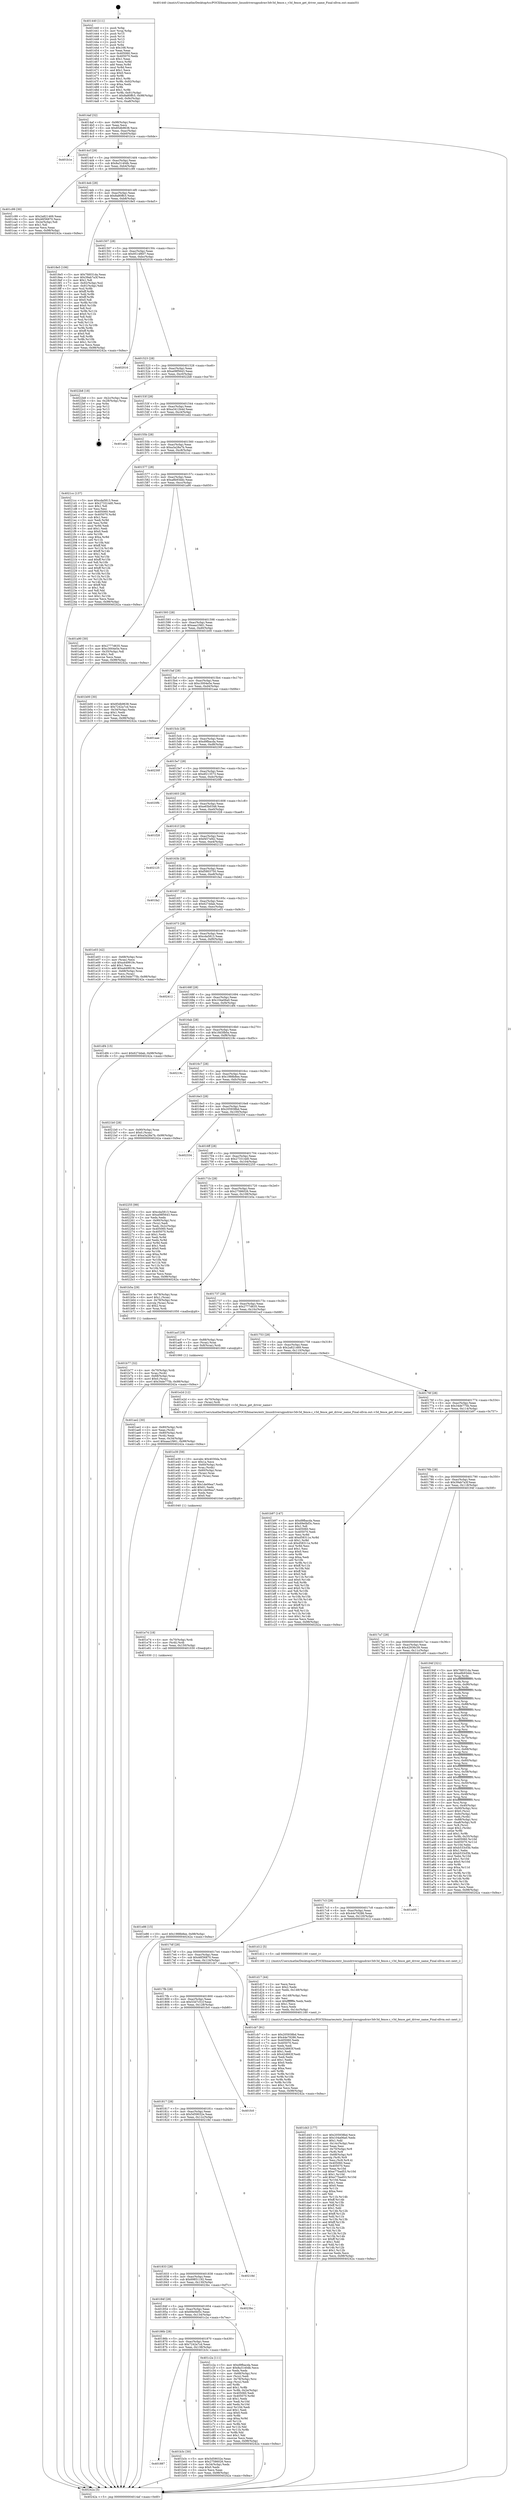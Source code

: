 digraph "0x401440" {
  label = "0x401440 (/mnt/c/Users/mathe/Desktop/tcc/POCII/binaries/extr_linuxdriversgpudrmv3dv3d_fence.c_v3d_fence_get_driver_name_Final-ollvm.out::main(0))"
  labelloc = "t"
  node[shape=record]

  Entry [label="",width=0.3,height=0.3,shape=circle,fillcolor=black,style=filled]
  "0x4014af" [label="{
     0x4014af [32]\l
     | [instrs]\l
     &nbsp;&nbsp;0x4014af \<+6\>: mov -0x98(%rbp),%eax\l
     &nbsp;&nbsp;0x4014b5 \<+2\>: mov %eax,%ecx\l
     &nbsp;&nbsp;0x4014b7 \<+6\>: sub $0x85db9638,%ecx\l
     &nbsp;&nbsp;0x4014bd \<+6\>: mov %eax,-0xac(%rbp)\l
     &nbsp;&nbsp;0x4014c3 \<+6\>: mov %ecx,-0xb0(%rbp)\l
     &nbsp;&nbsp;0x4014c9 \<+6\>: je 0000000000401b1e \<main+0x6de\>\l
  }"]
  "0x401b1e" [label="{
     0x401b1e\l
  }", style=dashed]
  "0x4014cf" [label="{
     0x4014cf [28]\l
     | [instrs]\l
     &nbsp;&nbsp;0x4014cf \<+5\>: jmp 00000000004014d4 \<main+0x94\>\l
     &nbsp;&nbsp;0x4014d4 \<+6\>: mov -0xac(%rbp),%eax\l
     &nbsp;&nbsp;0x4014da \<+5\>: sub $0x8a3140db,%eax\l
     &nbsp;&nbsp;0x4014df \<+6\>: mov %eax,-0xb4(%rbp)\l
     &nbsp;&nbsp;0x4014e5 \<+6\>: je 0000000000401c99 \<main+0x859\>\l
  }"]
  Exit [label="",width=0.3,height=0.3,shape=circle,fillcolor=black,style=filled,peripheries=2]
  "0x401c99" [label="{
     0x401c99 [30]\l
     | [instrs]\l
     &nbsp;&nbsp;0x401c99 \<+5\>: mov $0x2a821469,%eax\l
     &nbsp;&nbsp;0x401c9e \<+5\>: mov $0x46f36870,%ecx\l
     &nbsp;&nbsp;0x401ca3 \<+3\>: mov -0x2e(%rbp),%dl\l
     &nbsp;&nbsp;0x401ca6 \<+3\>: test $0x1,%dl\l
     &nbsp;&nbsp;0x401ca9 \<+3\>: cmovne %ecx,%eax\l
     &nbsp;&nbsp;0x401cac \<+6\>: mov %eax,-0x98(%rbp)\l
     &nbsp;&nbsp;0x401cb2 \<+5\>: jmp 000000000040242a \<main+0xfea\>\l
  }"]
  "0x4014eb" [label="{
     0x4014eb [28]\l
     | [instrs]\l
     &nbsp;&nbsp;0x4014eb \<+5\>: jmp 00000000004014f0 \<main+0xb0\>\l
     &nbsp;&nbsp;0x4014f0 \<+6\>: mov -0xac(%rbp),%eax\l
     &nbsp;&nbsp;0x4014f6 \<+5\>: sub $0x8a80ffc5,%eax\l
     &nbsp;&nbsp;0x4014fb \<+6\>: mov %eax,-0xb8(%rbp)\l
     &nbsp;&nbsp;0x401501 \<+6\>: je 00000000004018e5 \<main+0x4a5\>\l
  }"]
  "0x401e86" [label="{
     0x401e86 [15]\l
     | [instrs]\l
     &nbsp;&nbsp;0x401e86 \<+10\>: movl $0x1988b8ee,-0x98(%rbp)\l
     &nbsp;&nbsp;0x401e90 \<+5\>: jmp 000000000040242a \<main+0xfea\>\l
  }"]
  "0x4018e5" [label="{
     0x4018e5 [106]\l
     | [instrs]\l
     &nbsp;&nbsp;0x4018e5 \<+5\>: mov $0x7fd031da,%eax\l
     &nbsp;&nbsp;0x4018ea \<+5\>: mov $0x39ab7a3f,%ecx\l
     &nbsp;&nbsp;0x4018ef \<+2\>: mov $0x1,%dl\l
     &nbsp;&nbsp;0x4018f1 \<+7\>: mov -0x92(%rbp),%sil\l
     &nbsp;&nbsp;0x4018f8 \<+7\>: mov -0x91(%rbp),%dil\l
     &nbsp;&nbsp;0x4018ff \<+3\>: mov %sil,%r8b\l
     &nbsp;&nbsp;0x401902 \<+4\>: xor $0xff,%r8b\l
     &nbsp;&nbsp;0x401906 \<+3\>: mov %dil,%r9b\l
     &nbsp;&nbsp;0x401909 \<+4\>: xor $0xff,%r9b\l
     &nbsp;&nbsp;0x40190d \<+3\>: xor $0x0,%dl\l
     &nbsp;&nbsp;0x401910 \<+3\>: mov %r8b,%r10b\l
     &nbsp;&nbsp;0x401913 \<+4\>: and $0x0,%r10b\l
     &nbsp;&nbsp;0x401917 \<+3\>: and %dl,%sil\l
     &nbsp;&nbsp;0x40191a \<+3\>: mov %r9b,%r11b\l
     &nbsp;&nbsp;0x40191d \<+4\>: and $0x0,%r11b\l
     &nbsp;&nbsp;0x401921 \<+3\>: and %dl,%dil\l
     &nbsp;&nbsp;0x401924 \<+3\>: or %sil,%r10b\l
     &nbsp;&nbsp;0x401927 \<+3\>: or %dil,%r11b\l
     &nbsp;&nbsp;0x40192a \<+3\>: xor %r11b,%r10b\l
     &nbsp;&nbsp;0x40192d \<+3\>: or %r9b,%r8b\l
     &nbsp;&nbsp;0x401930 \<+4\>: xor $0xff,%r8b\l
     &nbsp;&nbsp;0x401934 \<+3\>: or $0x0,%dl\l
     &nbsp;&nbsp;0x401937 \<+3\>: and %dl,%r8b\l
     &nbsp;&nbsp;0x40193a \<+3\>: or %r8b,%r10b\l
     &nbsp;&nbsp;0x40193d \<+4\>: test $0x1,%r10b\l
     &nbsp;&nbsp;0x401941 \<+3\>: cmovne %ecx,%eax\l
     &nbsp;&nbsp;0x401944 \<+6\>: mov %eax,-0x98(%rbp)\l
     &nbsp;&nbsp;0x40194a \<+5\>: jmp 000000000040242a \<main+0xfea\>\l
  }"]
  "0x401507" [label="{
     0x401507 [28]\l
     | [instrs]\l
     &nbsp;&nbsp;0x401507 \<+5\>: jmp 000000000040150c \<main+0xcc\>\l
     &nbsp;&nbsp;0x40150c \<+6\>: mov -0xac(%rbp),%eax\l
     &nbsp;&nbsp;0x401512 \<+5\>: sub $0x9514f607,%eax\l
     &nbsp;&nbsp;0x401517 \<+6\>: mov %eax,-0xbc(%rbp)\l
     &nbsp;&nbsp;0x40151d \<+6\>: je 0000000000402016 \<main+0xbd6\>\l
  }"]
  "0x40242a" [label="{
     0x40242a [5]\l
     | [instrs]\l
     &nbsp;&nbsp;0x40242a \<+5\>: jmp 00000000004014af \<main+0x6f\>\l
  }"]
  "0x401440" [label="{
     0x401440 [111]\l
     | [instrs]\l
     &nbsp;&nbsp;0x401440 \<+1\>: push %rbp\l
     &nbsp;&nbsp;0x401441 \<+3\>: mov %rsp,%rbp\l
     &nbsp;&nbsp;0x401444 \<+2\>: push %r15\l
     &nbsp;&nbsp;0x401446 \<+2\>: push %r14\l
     &nbsp;&nbsp;0x401448 \<+2\>: push %r13\l
     &nbsp;&nbsp;0x40144a \<+2\>: push %r12\l
     &nbsp;&nbsp;0x40144c \<+1\>: push %rbx\l
     &nbsp;&nbsp;0x40144d \<+7\>: sub $0x168,%rsp\l
     &nbsp;&nbsp;0x401454 \<+2\>: xor %eax,%eax\l
     &nbsp;&nbsp;0x401456 \<+7\>: mov 0x405060,%ecx\l
     &nbsp;&nbsp;0x40145d \<+7\>: mov 0x405070,%edx\l
     &nbsp;&nbsp;0x401464 \<+3\>: sub $0x1,%eax\l
     &nbsp;&nbsp;0x401467 \<+3\>: mov %ecx,%r8d\l
     &nbsp;&nbsp;0x40146a \<+3\>: add %eax,%r8d\l
     &nbsp;&nbsp;0x40146d \<+4\>: imul %r8d,%ecx\l
     &nbsp;&nbsp;0x401471 \<+3\>: and $0x1,%ecx\l
     &nbsp;&nbsp;0x401474 \<+3\>: cmp $0x0,%ecx\l
     &nbsp;&nbsp;0x401477 \<+4\>: sete %r9b\l
     &nbsp;&nbsp;0x40147b \<+4\>: and $0x1,%r9b\l
     &nbsp;&nbsp;0x40147f \<+7\>: mov %r9b,-0x92(%rbp)\l
     &nbsp;&nbsp;0x401486 \<+3\>: cmp $0xa,%edx\l
     &nbsp;&nbsp;0x401489 \<+4\>: setl %r9b\l
     &nbsp;&nbsp;0x40148d \<+4\>: and $0x1,%r9b\l
     &nbsp;&nbsp;0x401491 \<+7\>: mov %r9b,-0x91(%rbp)\l
     &nbsp;&nbsp;0x401498 \<+10\>: movl $0x8a80ffc5,-0x98(%rbp)\l
     &nbsp;&nbsp;0x4014a2 \<+6\>: mov %edi,-0x9c(%rbp)\l
     &nbsp;&nbsp;0x4014a8 \<+7\>: mov %rsi,-0xa8(%rbp)\l
  }"]
  "0x401e74" [label="{
     0x401e74 [18]\l
     | [instrs]\l
     &nbsp;&nbsp;0x401e74 \<+4\>: mov -0x70(%rbp),%rdi\l
     &nbsp;&nbsp;0x401e78 \<+3\>: mov (%rdi),%rdi\l
     &nbsp;&nbsp;0x401e7b \<+6\>: mov %eax,-0x150(%rbp)\l
     &nbsp;&nbsp;0x401e81 \<+5\>: call 0000000000401030 \<free@plt\>\l
     | [calls]\l
     &nbsp;&nbsp;0x401030 \{1\} (unknown)\l
  }"]
  "0x402016" [label="{
     0x402016\l
  }", style=dashed]
  "0x401523" [label="{
     0x401523 [28]\l
     | [instrs]\l
     &nbsp;&nbsp;0x401523 \<+5\>: jmp 0000000000401528 \<main+0xe8\>\l
     &nbsp;&nbsp;0x401528 \<+6\>: mov -0xac(%rbp),%eax\l
     &nbsp;&nbsp;0x40152e \<+5\>: sub $0xa08f5643,%eax\l
     &nbsp;&nbsp;0x401533 \<+6\>: mov %eax,-0xc0(%rbp)\l
     &nbsp;&nbsp;0x401539 \<+6\>: je 00000000004022b8 \<main+0xe78\>\l
  }"]
  "0x401e39" [label="{
     0x401e39 [59]\l
     | [instrs]\l
     &nbsp;&nbsp;0x401e39 \<+10\>: movabs $0x4030da,%rdi\l
     &nbsp;&nbsp;0x401e43 \<+5\>: mov $0x1a,%ecx\l
     &nbsp;&nbsp;0x401e48 \<+4\>: mov -0x60(%rbp),%rdx\l
     &nbsp;&nbsp;0x401e4c \<+3\>: mov %rax,(%rdx)\l
     &nbsp;&nbsp;0x401e4f \<+4\>: mov -0x60(%rbp),%rax\l
     &nbsp;&nbsp;0x401e53 \<+3\>: mov (%rax),%rax\l
     &nbsp;&nbsp;0x401e56 \<+3\>: movsbl (%rax),%eax\l
     &nbsp;&nbsp;0x401e59 \<+1\>: cltd\l
     &nbsp;&nbsp;0x401e5a \<+2\>: idiv %ecx\l
     &nbsp;&nbsp;0x401e5c \<+6\>: sub $0x1de06ea7,%edx\l
     &nbsp;&nbsp;0x401e62 \<+3\>: add $0x61,%edx\l
     &nbsp;&nbsp;0x401e65 \<+6\>: add $0x1de06ea7,%edx\l
     &nbsp;&nbsp;0x401e6b \<+2\>: mov %edx,%esi\l
     &nbsp;&nbsp;0x401e6d \<+2\>: mov $0x0,%al\l
     &nbsp;&nbsp;0x401e6f \<+5\>: call 0000000000401040 \<printf@plt\>\l
     | [calls]\l
     &nbsp;&nbsp;0x401040 \{1\} (unknown)\l
  }"]
  "0x4022b8" [label="{
     0x4022b8 [18]\l
     | [instrs]\l
     &nbsp;&nbsp;0x4022b8 \<+3\>: mov -0x2c(%rbp),%eax\l
     &nbsp;&nbsp;0x4022bb \<+4\>: lea -0x28(%rbp),%rsp\l
     &nbsp;&nbsp;0x4022bf \<+1\>: pop %rbx\l
     &nbsp;&nbsp;0x4022c0 \<+2\>: pop %r12\l
     &nbsp;&nbsp;0x4022c2 \<+2\>: pop %r13\l
     &nbsp;&nbsp;0x4022c4 \<+2\>: pop %r14\l
     &nbsp;&nbsp;0x4022c6 \<+2\>: pop %r15\l
     &nbsp;&nbsp;0x4022c8 \<+1\>: pop %rbp\l
     &nbsp;&nbsp;0x4022c9 \<+1\>: ret\l
  }"]
  "0x40153f" [label="{
     0x40153f [28]\l
     | [instrs]\l
     &nbsp;&nbsp;0x40153f \<+5\>: jmp 0000000000401544 \<main+0x104\>\l
     &nbsp;&nbsp;0x401544 \<+6\>: mov -0xac(%rbp),%eax\l
     &nbsp;&nbsp;0x40154a \<+5\>: sub $0xa3412b4d,%eax\l
     &nbsp;&nbsp;0x40154f \<+6\>: mov %eax,-0xc4(%rbp)\l
     &nbsp;&nbsp;0x401555 \<+6\>: je 0000000000401ed2 \<main+0xa92\>\l
  }"]
  "0x401d43" [label="{
     0x401d43 [177]\l
     | [instrs]\l
     &nbsp;&nbsp;0x401d43 \<+5\>: mov $0x205938bd,%ecx\l
     &nbsp;&nbsp;0x401d48 \<+5\>: mov $0x104a06a0,%edx\l
     &nbsp;&nbsp;0x401d4d \<+3\>: mov $0x1,%dil\l
     &nbsp;&nbsp;0x401d50 \<+6\>: mov -0x14c(%rbp),%esi\l
     &nbsp;&nbsp;0x401d56 \<+3\>: imul %eax,%esi\l
     &nbsp;&nbsp;0x401d59 \<+4\>: mov -0x70(%rbp),%r8\l
     &nbsp;&nbsp;0x401d5d \<+3\>: mov (%r8),%r8\l
     &nbsp;&nbsp;0x401d60 \<+4\>: mov -0x68(%rbp),%r9\l
     &nbsp;&nbsp;0x401d64 \<+3\>: movslq (%r9),%r9\l
     &nbsp;&nbsp;0x401d67 \<+4\>: mov %esi,(%r8,%r9,4)\l
     &nbsp;&nbsp;0x401d6b \<+7\>: mov 0x405060,%eax\l
     &nbsp;&nbsp;0x401d72 \<+7\>: mov 0x405070,%esi\l
     &nbsp;&nbsp;0x401d79 \<+3\>: mov %eax,%r10d\l
     &nbsp;&nbsp;0x401d7c \<+7\>: sub $0xe77bad53,%r10d\l
     &nbsp;&nbsp;0x401d83 \<+4\>: sub $0x1,%r10d\l
     &nbsp;&nbsp;0x401d87 \<+7\>: add $0xe77bad53,%r10d\l
     &nbsp;&nbsp;0x401d8e \<+4\>: imul %r10d,%eax\l
     &nbsp;&nbsp;0x401d92 \<+3\>: and $0x1,%eax\l
     &nbsp;&nbsp;0x401d95 \<+3\>: cmp $0x0,%eax\l
     &nbsp;&nbsp;0x401d98 \<+4\>: sete %r11b\l
     &nbsp;&nbsp;0x401d9c \<+3\>: cmp $0xa,%esi\l
     &nbsp;&nbsp;0x401d9f \<+3\>: setl %bl\l
     &nbsp;&nbsp;0x401da2 \<+3\>: mov %r11b,%r14b\l
     &nbsp;&nbsp;0x401da5 \<+4\>: xor $0xff,%r14b\l
     &nbsp;&nbsp;0x401da9 \<+3\>: mov %bl,%r15b\l
     &nbsp;&nbsp;0x401dac \<+4\>: xor $0xff,%r15b\l
     &nbsp;&nbsp;0x401db0 \<+4\>: xor $0x1,%dil\l
     &nbsp;&nbsp;0x401db4 \<+3\>: mov %r14b,%r12b\l
     &nbsp;&nbsp;0x401db7 \<+4\>: and $0xff,%r12b\l
     &nbsp;&nbsp;0x401dbb \<+3\>: and %dil,%r11b\l
     &nbsp;&nbsp;0x401dbe \<+3\>: mov %r15b,%r13b\l
     &nbsp;&nbsp;0x401dc1 \<+4\>: and $0xff,%r13b\l
     &nbsp;&nbsp;0x401dc5 \<+3\>: and %dil,%bl\l
     &nbsp;&nbsp;0x401dc8 \<+3\>: or %r11b,%r12b\l
     &nbsp;&nbsp;0x401dcb \<+3\>: or %bl,%r13b\l
     &nbsp;&nbsp;0x401dce \<+3\>: xor %r13b,%r12b\l
     &nbsp;&nbsp;0x401dd1 \<+3\>: or %r15b,%r14b\l
     &nbsp;&nbsp;0x401dd4 \<+4\>: xor $0xff,%r14b\l
     &nbsp;&nbsp;0x401dd8 \<+4\>: or $0x1,%dil\l
     &nbsp;&nbsp;0x401ddc \<+3\>: and %dil,%r14b\l
     &nbsp;&nbsp;0x401ddf \<+3\>: or %r14b,%r12b\l
     &nbsp;&nbsp;0x401de2 \<+4\>: test $0x1,%r12b\l
     &nbsp;&nbsp;0x401de6 \<+3\>: cmovne %edx,%ecx\l
     &nbsp;&nbsp;0x401de9 \<+6\>: mov %ecx,-0x98(%rbp)\l
     &nbsp;&nbsp;0x401def \<+5\>: jmp 000000000040242a \<main+0xfea\>\l
  }"]
  "0x401ed2" [label="{
     0x401ed2\l
  }", style=dashed]
  "0x40155b" [label="{
     0x40155b [28]\l
     | [instrs]\l
     &nbsp;&nbsp;0x40155b \<+5\>: jmp 0000000000401560 \<main+0x120\>\l
     &nbsp;&nbsp;0x401560 \<+6\>: mov -0xac(%rbp),%eax\l
     &nbsp;&nbsp;0x401566 \<+5\>: sub $0xa3a28a7b,%eax\l
     &nbsp;&nbsp;0x40156b \<+6\>: mov %eax,-0xc8(%rbp)\l
     &nbsp;&nbsp;0x401571 \<+6\>: je 00000000004021cc \<main+0xd8c\>\l
  }"]
  "0x401d17" [label="{
     0x401d17 [44]\l
     | [instrs]\l
     &nbsp;&nbsp;0x401d17 \<+2\>: xor %ecx,%ecx\l
     &nbsp;&nbsp;0x401d19 \<+5\>: mov $0x2,%edx\l
     &nbsp;&nbsp;0x401d1e \<+6\>: mov %edx,-0x148(%rbp)\l
     &nbsp;&nbsp;0x401d24 \<+1\>: cltd\l
     &nbsp;&nbsp;0x401d25 \<+6\>: mov -0x148(%rbp),%esi\l
     &nbsp;&nbsp;0x401d2b \<+2\>: idiv %esi\l
     &nbsp;&nbsp;0x401d2d \<+6\>: imul $0xfffffffe,%edx,%edx\l
     &nbsp;&nbsp;0x401d33 \<+3\>: sub $0x1,%ecx\l
     &nbsp;&nbsp;0x401d36 \<+2\>: sub %ecx,%edx\l
     &nbsp;&nbsp;0x401d38 \<+6\>: mov %edx,-0x14c(%rbp)\l
     &nbsp;&nbsp;0x401d3e \<+5\>: call 0000000000401160 \<next_i\>\l
     | [calls]\l
     &nbsp;&nbsp;0x401160 \{1\} (/mnt/c/Users/mathe/Desktop/tcc/POCII/binaries/extr_linuxdriversgpudrmv3dv3d_fence.c_v3d_fence_get_driver_name_Final-ollvm.out::next_i)\l
  }"]
  "0x4021cc" [label="{
     0x4021cc [137]\l
     | [instrs]\l
     &nbsp;&nbsp;0x4021cc \<+5\>: mov $0xcda5813,%eax\l
     &nbsp;&nbsp;0x4021d1 \<+5\>: mov $0x273314d0,%ecx\l
     &nbsp;&nbsp;0x4021d6 \<+2\>: mov $0x1,%dl\l
     &nbsp;&nbsp;0x4021d8 \<+2\>: xor %esi,%esi\l
     &nbsp;&nbsp;0x4021da \<+7\>: mov 0x405060,%edi\l
     &nbsp;&nbsp;0x4021e1 \<+8\>: mov 0x405070,%r8d\l
     &nbsp;&nbsp;0x4021e9 \<+3\>: sub $0x1,%esi\l
     &nbsp;&nbsp;0x4021ec \<+3\>: mov %edi,%r9d\l
     &nbsp;&nbsp;0x4021ef \<+3\>: add %esi,%r9d\l
     &nbsp;&nbsp;0x4021f2 \<+4\>: imul %r9d,%edi\l
     &nbsp;&nbsp;0x4021f6 \<+3\>: and $0x1,%edi\l
     &nbsp;&nbsp;0x4021f9 \<+3\>: cmp $0x0,%edi\l
     &nbsp;&nbsp;0x4021fc \<+4\>: sete %r10b\l
     &nbsp;&nbsp;0x402200 \<+4\>: cmp $0xa,%r8d\l
     &nbsp;&nbsp;0x402204 \<+4\>: setl %r11b\l
     &nbsp;&nbsp;0x402208 \<+3\>: mov %r10b,%bl\l
     &nbsp;&nbsp;0x40220b \<+3\>: xor $0xff,%bl\l
     &nbsp;&nbsp;0x40220e \<+3\>: mov %r11b,%r14b\l
     &nbsp;&nbsp;0x402211 \<+4\>: xor $0xff,%r14b\l
     &nbsp;&nbsp;0x402215 \<+3\>: xor $0x1,%dl\l
     &nbsp;&nbsp;0x402218 \<+3\>: mov %bl,%r15b\l
     &nbsp;&nbsp;0x40221b \<+4\>: and $0xff,%r15b\l
     &nbsp;&nbsp;0x40221f \<+3\>: and %dl,%r10b\l
     &nbsp;&nbsp;0x402222 \<+3\>: mov %r14b,%r12b\l
     &nbsp;&nbsp;0x402225 \<+4\>: and $0xff,%r12b\l
     &nbsp;&nbsp;0x402229 \<+3\>: and %dl,%r11b\l
     &nbsp;&nbsp;0x40222c \<+3\>: or %r10b,%r15b\l
     &nbsp;&nbsp;0x40222f \<+3\>: or %r11b,%r12b\l
     &nbsp;&nbsp;0x402232 \<+3\>: xor %r12b,%r15b\l
     &nbsp;&nbsp;0x402235 \<+3\>: or %r14b,%bl\l
     &nbsp;&nbsp;0x402238 \<+3\>: xor $0xff,%bl\l
     &nbsp;&nbsp;0x40223b \<+3\>: or $0x1,%dl\l
     &nbsp;&nbsp;0x40223e \<+2\>: and %dl,%bl\l
     &nbsp;&nbsp;0x402240 \<+3\>: or %bl,%r15b\l
     &nbsp;&nbsp;0x402243 \<+4\>: test $0x1,%r15b\l
     &nbsp;&nbsp;0x402247 \<+3\>: cmovne %ecx,%eax\l
     &nbsp;&nbsp;0x40224a \<+6\>: mov %eax,-0x98(%rbp)\l
     &nbsp;&nbsp;0x402250 \<+5\>: jmp 000000000040242a \<main+0xfea\>\l
  }"]
  "0x401577" [label="{
     0x401577 [28]\l
     | [instrs]\l
     &nbsp;&nbsp;0x401577 \<+5\>: jmp 000000000040157c \<main+0x13c\>\l
     &nbsp;&nbsp;0x40157c \<+6\>: mov -0xac(%rbp),%eax\l
     &nbsp;&nbsp;0x401582 \<+5\>: sub $0xa8b93ddc,%eax\l
     &nbsp;&nbsp;0x401587 \<+6\>: mov %eax,-0xcc(%rbp)\l
     &nbsp;&nbsp;0x40158d \<+6\>: je 0000000000401a90 \<main+0x650\>\l
  }"]
  "0x401b77" [label="{
     0x401b77 [32]\l
     | [instrs]\l
     &nbsp;&nbsp;0x401b77 \<+4\>: mov -0x70(%rbp),%rdi\l
     &nbsp;&nbsp;0x401b7b \<+3\>: mov %rax,(%rdi)\l
     &nbsp;&nbsp;0x401b7e \<+4\>: mov -0x68(%rbp),%rax\l
     &nbsp;&nbsp;0x401b82 \<+6\>: movl $0x0,(%rax)\l
     &nbsp;&nbsp;0x401b88 \<+10\>: movl $0x34de775b,-0x98(%rbp)\l
     &nbsp;&nbsp;0x401b92 \<+5\>: jmp 000000000040242a \<main+0xfea\>\l
  }"]
  "0x401a90" [label="{
     0x401a90 [30]\l
     | [instrs]\l
     &nbsp;&nbsp;0x401a90 \<+5\>: mov $0x2777d635,%eax\l
     &nbsp;&nbsp;0x401a95 \<+5\>: mov $0xc3004e5e,%ecx\l
     &nbsp;&nbsp;0x401a9a \<+3\>: mov -0x35(%rbp),%dl\l
     &nbsp;&nbsp;0x401a9d \<+3\>: test $0x1,%dl\l
     &nbsp;&nbsp;0x401aa0 \<+3\>: cmovne %ecx,%eax\l
     &nbsp;&nbsp;0x401aa3 \<+6\>: mov %eax,-0x98(%rbp)\l
     &nbsp;&nbsp;0x401aa9 \<+5\>: jmp 000000000040242a \<main+0xfea\>\l
  }"]
  "0x401593" [label="{
     0x401593 [28]\l
     | [instrs]\l
     &nbsp;&nbsp;0x401593 \<+5\>: jmp 0000000000401598 \<main+0x158\>\l
     &nbsp;&nbsp;0x401598 \<+6\>: mov -0xac(%rbp),%eax\l
     &nbsp;&nbsp;0x40159e \<+5\>: sub $0xaaa1f461,%eax\l
     &nbsp;&nbsp;0x4015a3 \<+6\>: mov %eax,-0xd0(%rbp)\l
     &nbsp;&nbsp;0x4015a9 \<+6\>: je 0000000000401b00 \<main+0x6c0\>\l
  }"]
  "0x401887" [label="{
     0x401887\l
  }", style=dashed]
  "0x401b00" [label="{
     0x401b00 [30]\l
     | [instrs]\l
     &nbsp;&nbsp;0x401b00 \<+5\>: mov $0x85db9638,%eax\l
     &nbsp;&nbsp;0x401b05 \<+5\>: mov $0x7242a7cd,%ecx\l
     &nbsp;&nbsp;0x401b0a \<+3\>: mov -0x34(%rbp),%edx\l
     &nbsp;&nbsp;0x401b0d \<+3\>: cmp $0x1,%edx\l
     &nbsp;&nbsp;0x401b10 \<+3\>: cmovl %ecx,%eax\l
     &nbsp;&nbsp;0x401b13 \<+6\>: mov %eax,-0x98(%rbp)\l
     &nbsp;&nbsp;0x401b19 \<+5\>: jmp 000000000040242a \<main+0xfea\>\l
  }"]
  "0x4015af" [label="{
     0x4015af [28]\l
     | [instrs]\l
     &nbsp;&nbsp;0x4015af \<+5\>: jmp 00000000004015b4 \<main+0x174\>\l
     &nbsp;&nbsp;0x4015b4 \<+6\>: mov -0xac(%rbp),%eax\l
     &nbsp;&nbsp;0x4015ba \<+5\>: sub $0xc3004e5e,%eax\l
     &nbsp;&nbsp;0x4015bf \<+6\>: mov %eax,-0xd4(%rbp)\l
     &nbsp;&nbsp;0x4015c5 \<+6\>: je 0000000000401aae \<main+0x66e\>\l
  }"]
  "0x401b3c" [label="{
     0x401b3c [30]\l
     | [instrs]\l
     &nbsp;&nbsp;0x401b3c \<+5\>: mov $0x5d59032e,%eax\l
     &nbsp;&nbsp;0x401b41 \<+5\>: mov $0x27586026,%ecx\l
     &nbsp;&nbsp;0x401b46 \<+3\>: mov -0x34(%rbp),%edx\l
     &nbsp;&nbsp;0x401b49 \<+3\>: cmp $0x0,%edx\l
     &nbsp;&nbsp;0x401b4c \<+3\>: cmove %ecx,%eax\l
     &nbsp;&nbsp;0x401b4f \<+6\>: mov %eax,-0x98(%rbp)\l
     &nbsp;&nbsp;0x401b55 \<+5\>: jmp 000000000040242a \<main+0xfea\>\l
  }"]
  "0x401aae" [label="{
     0x401aae\l
  }", style=dashed]
  "0x4015cb" [label="{
     0x4015cb [28]\l
     | [instrs]\l
     &nbsp;&nbsp;0x4015cb \<+5\>: jmp 00000000004015d0 \<main+0x190\>\l
     &nbsp;&nbsp;0x4015d0 \<+6\>: mov -0xac(%rbp),%eax\l
     &nbsp;&nbsp;0x4015d6 \<+5\>: sub $0xd9fbacda,%eax\l
     &nbsp;&nbsp;0x4015db \<+6\>: mov %eax,-0xd8(%rbp)\l
     &nbsp;&nbsp;0x4015e1 \<+6\>: je 000000000040230f \<main+0xecf\>\l
  }"]
  "0x40186b" [label="{
     0x40186b [28]\l
     | [instrs]\l
     &nbsp;&nbsp;0x40186b \<+5\>: jmp 0000000000401870 \<main+0x430\>\l
     &nbsp;&nbsp;0x401870 \<+6\>: mov -0xac(%rbp),%eax\l
     &nbsp;&nbsp;0x401876 \<+5\>: sub $0x7242a7cd,%eax\l
     &nbsp;&nbsp;0x40187b \<+6\>: mov %eax,-0x138(%rbp)\l
     &nbsp;&nbsp;0x401881 \<+6\>: je 0000000000401b3c \<main+0x6fc\>\l
  }"]
  "0x40230f" [label="{
     0x40230f\l
  }", style=dashed]
  "0x4015e7" [label="{
     0x4015e7 [28]\l
     | [instrs]\l
     &nbsp;&nbsp;0x4015e7 \<+5\>: jmp 00000000004015ec \<main+0x1ac\>\l
     &nbsp;&nbsp;0x4015ec \<+6\>: mov -0xac(%rbp),%eax\l
     &nbsp;&nbsp;0x4015f2 \<+5\>: sub $0xdf213573,%eax\l
     &nbsp;&nbsp;0x4015f7 \<+6\>: mov %eax,-0xdc(%rbp)\l
     &nbsp;&nbsp;0x4015fd \<+6\>: je 00000000004020fb \<main+0xcbb\>\l
  }"]
  "0x401c2a" [label="{
     0x401c2a [111]\l
     | [instrs]\l
     &nbsp;&nbsp;0x401c2a \<+5\>: mov $0xd9fbacda,%eax\l
     &nbsp;&nbsp;0x401c2f \<+5\>: mov $0x8a3140db,%ecx\l
     &nbsp;&nbsp;0x401c34 \<+2\>: xor %edx,%edx\l
     &nbsp;&nbsp;0x401c36 \<+4\>: mov -0x68(%rbp),%rsi\l
     &nbsp;&nbsp;0x401c3a \<+2\>: mov (%rsi),%edi\l
     &nbsp;&nbsp;0x401c3c \<+4\>: mov -0x78(%rbp),%rsi\l
     &nbsp;&nbsp;0x401c40 \<+2\>: cmp (%rsi),%edi\l
     &nbsp;&nbsp;0x401c42 \<+4\>: setl %r8b\l
     &nbsp;&nbsp;0x401c46 \<+4\>: and $0x1,%r8b\l
     &nbsp;&nbsp;0x401c4a \<+4\>: mov %r8b,-0x2e(%rbp)\l
     &nbsp;&nbsp;0x401c4e \<+7\>: mov 0x405060,%edi\l
     &nbsp;&nbsp;0x401c55 \<+8\>: mov 0x405070,%r9d\l
     &nbsp;&nbsp;0x401c5d \<+3\>: sub $0x1,%edx\l
     &nbsp;&nbsp;0x401c60 \<+3\>: mov %edi,%r10d\l
     &nbsp;&nbsp;0x401c63 \<+3\>: add %edx,%r10d\l
     &nbsp;&nbsp;0x401c66 \<+4\>: imul %r10d,%edi\l
     &nbsp;&nbsp;0x401c6a \<+3\>: and $0x1,%edi\l
     &nbsp;&nbsp;0x401c6d \<+3\>: cmp $0x0,%edi\l
     &nbsp;&nbsp;0x401c70 \<+4\>: sete %r8b\l
     &nbsp;&nbsp;0x401c74 \<+4\>: cmp $0xa,%r9d\l
     &nbsp;&nbsp;0x401c78 \<+4\>: setl %r11b\l
     &nbsp;&nbsp;0x401c7c \<+3\>: mov %r8b,%bl\l
     &nbsp;&nbsp;0x401c7f \<+3\>: and %r11b,%bl\l
     &nbsp;&nbsp;0x401c82 \<+3\>: xor %r11b,%r8b\l
     &nbsp;&nbsp;0x401c85 \<+3\>: or %r8b,%bl\l
     &nbsp;&nbsp;0x401c88 \<+3\>: test $0x1,%bl\l
     &nbsp;&nbsp;0x401c8b \<+3\>: cmovne %ecx,%eax\l
     &nbsp;&nbsp;0x401c8e \<+6\>: mov %eax,-0x98(%rbp)\l
     &nbsp;&nbsp;0x401c94 \<+5\>: jmp 000000000040242a \<main+0xfea\>\l
  }"]
  "0x4020fb" [label="{
     0x4020fb\l
  }", style=dashed]
  "0x401603" [label="{
     0x401603 [28]\l
     | [instrs]\l
     &nbsp;&nbsp;0x401603 \<+5\>: jmp 0000000000401608 \<main+0x1c8\>\l
     &nbsp;&nbsp;0x401608 \<+6\>: mov -0xac(%rbp),%eax\l
     &nbsp;&nbsp;0x40160e \<+5\>: sub $0xe65b0348,%eax\l
     &nbsp;&nbsp;0x401613 \<+6\>: mov %eax,-0xe0(%rbp)\l
     &nbsp;&nbsp;0x401619 \<+6\>: je 0000000000401f28 \<main+0xae8\>\l
  }"]
  "0x40184f" [label="{
     0x40184f [28]\l
     | [instrs]\l
     &nbsp;&nbsp;0x40184f \<+5\>: jmp 0000000000401854 \<main+0x414\>\l
     &nbsp;&nbsp;0x401854 \<+6\>: mov -0xac(%rbp),%eax\l
     &nbsp;&nbsp;0x40185a \<+5\>: sub $0x69e0bf3c,%eax\l
     &nbsp;&nbsp;0x40185f \<+6\>: mov %eax,-0x134(%rbp)\l
     &nbsp;&nbsp;0x401865 \<+6\>: je 0000000000401c2a \<main+0x7ea\>\l
  }"]
  "0x401f28" [label="{
     0x401f28\l
  }", style=dashed]
  "0x40161f" [label="{
     0x40161f [28]\l
     | [instrs]\l
     &nbsp;&nbsp;0x40161f \<+5\>: jmp 0000000000401624 \<main+0x1e4\>\l
     &nbsp;&nbsp;0x401624 \<+6\>: mov -0xac(%rbp),%eax\l
     &nbsp;&nbsp;0x40162a \<+5\>: sub $0xf457ef42,%eax\l
     &nbsp;&nbsp;0x40162f \<+6\>: mov %eax,-0xe4(%rbp)\l
     &nbsp;&nbsp;0x401635 \<+6\>: je 0000000000402125 \<main+0xce5\>\l
  }"]
  "0x4023bc" [label="{
     0x4023bc\l
  }", style=dashed]
  "0x402125" [label="{
     0x402125\l
  }", style=dashed]
  "0x40163b" [label="{
     0x40163b [28]\l
     | [instrs]\l
     &nbsp;&nbsp;0x40163b \<+5\>: jmp 0000000000401640 \<main+0x200\>\l
     &nbsp;&nbsp;0x401640 \<+6\>: mov -0xac(%rbp),%eax\l
     &nbsp;&nbsp;0x401646 \<+5\>: sub $0xf5803750,%eax\l
     &nbsp;&nbsp;0x40164b \<+6\>: mov %eax,-0xe8(%rbp)\l
     &nbsp;&nbsp;0x401651 \<+6\>: je 0000000000401fa2 \<main+0xb62\>\l
  }"]
  "0x401833" [label="{
     0x401833 [28]\l
     | [instrs]\l
     &nbsp;&nbsp;0x401833 \<+5\>: jmp 0000000000401838 \<main+0x3f8\>\l
     &nbsp;&nbsp;0x401838 \<+6\>: mov -0xac(%rbp),%eax\l
     &nbsp;&nbsp;0x40183e \<+5\>: sub $0x69851192,%eax\l
     &nbsp;&nbsp;0x401843 \<+6\>: mov %eax,-0x130(%rbp)\l
     &nbsp;&nbsp;0x401849 \<+6\>: je 00000000004023bc \<main+0xf7c\>\l
  }"]
  "0x401fa2" [label="{
     0x401fa2\l
  }", style=dashed]
  "0x401657" [label="{
     0x401657 [28]\l
     | [instrs]\l
     &nbsp;&nbsp;0x401657 \<+5\>: jmp 000000000040165c \<main+0x21c\>\l
     &nbsp;&nbsp;0x40165c \<+6\>: mov -0xac(%rbp),%eax\l
     &nbsp;&nbsp;0x401662 \<+5\>: sub $0x627ddab,%eax\l
     &nbsp;&nbsp;0x401667 \<+6\>: mov %eax,-0xec(%rbp)\l
     &nbsp;&nbsp;0x40166d \<+6\>: je 0000000000401e03 \<main+0x9c3\>\l
  }"]
  "0x40218d" [label="{
     0x40218d\l
  }", style=dashed]
  "0x401e03" [label="{
     0x401e03 [42]\l
     | [instrs]\l
     &nbsp;&nbsp;0x401e03 \<+4\>: mov -0x68(%rbp),%rax\l
     &nbsp;&nbsp;0x401e07 \<+2\>: mov (%rax),%ecx\l
     &nbsp;&nbsp;0x401e09 \<+6\>: sub $0xa449919c,%ecx\l
     &nbsp;&nbsp;0x401e0f \<+3\>: add $0x1,%ecx\l
     &nbsp;&nbsp;0x401e12 \<+6\>: add $0xa449919c,%ecx\l
     &nbsp;&nbsp;0x401e18 \<+4\>: mov -0x68(%rbp),%rax\l
     &nbsp;&nbsp;0x401e1c \<+2\>: mov %ecx,(%rax)\l
     &nbsp;&nbsp;0x401e1e \<+10\>: movl $0x34de775b,-0x98(%rbp)\l
     &nbsp;&nbsp;0x401e28 \<+5\>: jmp 000000000040242a \<main+0xfea\>\l
  }"]
  "0x401673" [label="{
     0x401673 [28]\l
     | [instrs]\l
     &nbsp;&nbsp;0x401673 \<+5\>: jmp 0000000000401678 \<main+0x238\>\l
     &nbsp;&nbsp;0x401678 \<+6\>: mov -0xac(%rbp),%eax\l
     &nbsp;&nbsp;0x40167e \<+5\>: sub $0xcda5813,%eax\l
     &nbsp;&nbsp;0x401683 \<+6\>: mov %eax,-0xf0(%rbp)\l
     &nbsp;&nbsp;0x401689 \<+6\>: je 0000000000402412 \<main+0xfd2\>\l
  }"]
  "0x401817" [label="{
     0x401817 [28]\l
     | [instrs]\l
     &nbsp;&nbsp;0x401817 \<+5\>: jmp 000000000040181c \<main+0x3dc\>\l
     &nbsp;&nbsp;0x40181c \<+6\>: mov -0xac(%rbp),%eax\l
     &nbsp;&nbsp;0x401822 \<+5\>: sub $0x5d59032e,%eax\l
     &nbsp;&nbsp;0x401827 \<+6\>: mov %eax,-0x12c(%rbp)\l
     &nbsp;&nbsp;0x40182d \<+6\>: je 000000000040218d \<main+0xd4d\>\l
  }"]
  "0x402412" [label="{
     0x402412\l
  }", style=dashed]
  "0x40168f" [label="{
     0x40168f [28]\l
     | [instrs]\l
     &nbsp;&nbsp;0x40168f \<+5\>: jmp 0000000000401694 \<main+0x254\>\l
     &nbsp;&nbsp;0x401694 \<+6\>: mov -0xac(%rbp),%eax\l
     &nbsp;&nbsp;0x40169a \<+5\>: sub $0x104a06a0,%eax\l
     &nbsp;&nbsp;0x40169f \<+6\>: mov %eax,-0xf4(%rbp)\l
     &nbsp;&nbsp;0x4016a5 \<+6\>: je 0000000000401df4 \<main+0x9b4\>\l
  }"]
  "0x401fc0" [label="{
     0x401fc0\l
  }", style=dashed]
  "0x401df4" [label="{
     0x401df4 [15]\l
     | [instrs]\l
     &nbsp;&nbsp;0x401df4 \<+10\>: movl $0x627ddab,-0x98(%rbp)\l
     &nbsp;&nbsp;0x401dfe \<+5\>: jmp 000000000040242a \<main+0xfea\>\l
  }"]
  "0x4016ab" [label="{
     0x4016ab [28]\l
     | [instrs]\l
     &nbsp;&nbsp;0x4016ab \<+5\>: jmp 00000000004016b0 \<main+0x270\>\l
     &nbsp;&nbsp;0x4016b0 \<+6\>: mov -0xac(%rbp),%eax\l
     &nbsp;&nbsp;0x4016b6 \<+5\>: sub $0x18d3fb0a,%eax\l
     &nbsp;&nbsp;0x4016bb \<+6\>: mov %eax,-0xf8(%rbp)\l
     &nbsp;&nbsp;0x4016c1 \<+6\>: je 000000000040219c \<main+0xd5c\>\l
  }"]
  "0x4017fb" [label="{
     0x4017fb [28]\l
     | [instrs]\l
     &nbsp;&nbsp;0x4017fb \<+5\>: jmp 0000000000401800 \<main+0x3c0\>\l
     &nbsp;&nbsp;0x401800 \<+6\>: mov -0xac(%rbp),%eax\l
     &nbsp;&nbsp;0x401806 \<+5\>: sub $0x53d7c51f,%eax\l
     &nbsp;&nbsp;0x40180b \<+6\>: mov %eax,-0x128(%rbp)\l
     &nbsp;&nbsp;0x401811 \<+6\>: je 0000000000401fc0 \<main+0xb80\>\l
  }"]
  "0x40219c" [label="{
     0x40219c\l
  }", style=dashed]
  "0x4016c7" [label="{
     0x4016c7 [28]\l
     | [instrs]\l
     &nbsp;&nbsp;0x4016c7 \<+5\>: jmp 00000000004016cc \<main+0x28c\>\l
     &nbsp;&nbsp;0x4016cc \<+6\>: mov -0xac(%rbp),%eax\l
     &nbsp;&nbsp;0x4016d2 \<+5\>: sub $0x1988b8ee,%eax\l
     &nbsp;&nbsp;0x4016d7 \<+6\>: mov %eax,-0xfc(%rbp)\l
     &nbsp;&nbsp;0x4016dd \<+6\>: je 00000000004021b0 \<main+0xd70\>\l
  }"]
  "0x401cb7" [label="{
     0x401cb7 [91]\l
     | [instrs]\l
     &nbsp;&nbsp;0x401cb7 \<+5\>: mov $0x205938bd,%eax\l
     &nbsp;&nbsp;0x401cbc \<+5\>: mov $0x44e79286,%ecx\l
     &nbsp;&nbsp;0x401cc1 \<+7\>: mov 0x405060,%edx\l
     &nbsp;&nbsp;0x401cc8 \<+7\>: mov 0x405070,%esi\l
     &nbsp;&nbsp;0x401ccf \<+2\>: mov %edx,%edi\l
     &nbsp;&nbsp;0x401cd1 \<+6\>: add $0x42d663f,%edi\l
     &nbsp;&nbsp;0x401cd7 \<+3\>: sub $0x1,%edi\l
     &nbsp;&nbsp;0x401cda \<+6\>: sub $0x42d663f,%edi\l
     &nbsp;&nbsp;0x401ce0 \<+3\>: imul %edi,%edx\l
     &nbsp;&nbsp;0x401ce3 \<+3\>: and $0x1,%edx\l
     &nbsp;&nbsp;0x401ce6 \<+3\>: cmp $0x0,%edx\l
     &nbsp;&nbsp;0x401ce9 \<+4\>: sete %r8b\l
     &nbsp;&nbsp;0x401ced \<+3\>: cmp $0xa,%esi\l
     &nbsp;&nbsp;0x401cf0 \<+4\>: setl %r9b\l
     &nbsp;&nbsp;0x401cf4 \<+3\>: mov %r8b,%r10b\l
     &nbsp;&nbsp;0x401cf7 \<+3\>: and %r9b,%r10b\l
     &nbsp;&nbsp;0x401cfa \<+3\>: xor %r9b,%r8b\l
     &nbsp;&nbsp;0x401cfd \<+3\>: or %r8b,%r10b\l
     &nbsp;&nbsp;0x401d00 \<+4\>: test $0x1,%r10b\l
     &nbsp;&nbsp;0x401d04 \<+3\>: cmovne %ecx,%eax\l
     &nbsp;&nbsp;0x401d07 \<+6\>: mov %eax,-0x98(%rbp)\l
     &nbsp;&nbsp;0x401d0d \<+5\>: jmp 000000000040242a \<main+0xfea\>\l
  }"]
  "0x4021b0" [label="{
     0x4021b0 [28]\l
     | [instrs]\l
     &nbsp;&nbsp;0x4021b0 \<+7\>: mov -0x90(%rbp),%rax\l
     &nbsp;&nbsp;0x4021b7 \<+6\>: movl $0x0,(%rax)\l
     &nbsp;&nbsp;0x4021bd \<+10\>: movl $0xa3a28a7b,-0x98(%rbp)\l
     &nbsp;&nbsp;0x4021c7 \<+5\>: jmp 000000000040242a \<main+0xfea\>\l
  }"]
  "0x4016e3" [label="{
     0x4016e3 [28]\l
     | [instrs]\l
     &nbsp;&nbsp;0x4016e3 \<+5\>: jmp 00000000004016e8 \<main+0x2a8\>\l
     &nbsp;&nbsp;0x4016e8 \<+6\>: mov -0xac(%rbp),%eax\l
     &nbsp;&nbsp;0x4016ee \<+5\>: sub $0x205938bd,%eax\l
     &nbsp;&nbsp;0x4016f3 \<+6\>: mov %eax,-0x100(%rbp)\l
     &nbsp;&nbsp;0x4016f9 \<+6\>: je 0000000000402334 \<main+0xef4\>\l
  }"]
  "0x4017df" [label="{
     0x4017df [28]\l
     | [instrs]\l
     &nbsp;&nbsp;0x4017df \<+5\>: jmp 00000000004017e4 \<main+0x3a4\>\l
     &nbsp;&nbsp;0x4017e4 \<+6\>: mov -0xac(%rbp),%eax\l
     &nbsp;&nbsp;0x4017ea \<+5\>: sub $0x46f36870,%eax\l
     &nbsp;&nbsp;0x4017ef \<+6\>: mov %eax,-0x124(%rbp)\l
     &nbsp;&nbsp;0x4017f5 \<+6\>: je 0000000000401cb7 \<main+0x877\>\l
  }"]
  "0x402334" [label="{
     0x402334\l
  }", style=dashed]
  "0x4016ff" [label="{
     0x4016ff [28]\l
     | [instrs]\l
     &nbsp;&nbsp;0x4016ff \<+5\>: jmp 0000000000401704 \<main+0x2c4\>\l
     &nbsp;&nbsp;0x401704 \<+6\>: mov -0xac(%rbp),%eax\l
     &nbsp;&nbsp;0x40170a \<+5\>: sub $0x273314d0,%eax\l
     &nbsp;&nbsp;0x40170f \<+6\>: mov %eax,-0x104(%rbp)\l
     &nbsp;&nbsp;0x401715 \<+6\>: je 0000000000402255 \<main+0xe15\>\l
  }"]
  "0x401d12" [label="{
     0x401d12 [5]\l
     | [instrs]\l
     &nbsp;&nbsp;0x401d12 \<+5\>: call 0000000000401160 \<next_i\>\l
     | [calls]\l
     &nbsp;&nbsp;0x401160 \{1\} (/mnt/c/Users/mathe/Desktop/tcc/POCII/binaries/extr_linuxdriversgpudrmv3dv3d_fence.c_v3d_fence_get_driver_name_Final-ollvm.out::next_i)\l
  }"]
  "0x402255" [label="{
     0x402255 [99]\l
     | [instrs]\l
     &nbsp;&nbsp;0x402255 \<+5\>: mov $0xcda5813,%eax\l
     &nbsp;&nbsp;0x40225a \<+5\>: mov $0xa08f5643,%ecx\l
     &nbsp;&nbsp;0x40225f \<+2\>: xor %edx,%edx\l
     &nbsp;&nbsp;0x402261 \<+7\>: mov -0x90(%rbp),%rsi\l
     &nbsp;&nbsp;0x402268 \<+2\>: mov (%rsi),%edi\l
     &nbsp;&nbsp;0x40226a \<+3\>: mov %edi,-0x2c(%rbp)\l
     &nbsp;&nbsp;0x40226d \<+7\>: mov 0x405060,%edi\l
     &nbsp;&nbsp;0x402274 \<+8\>: mov 0x405070,%r8d\l
     &nbsp;&nbsp;0x40227c \<+3\>: sub $0x1,%edx\l
     &nbsp;&nbsp;0x40227f \<+3\>: mov %edi,%r9d\l
     &nbsp;&nbsp;0x402282 \<+3\>: add %edx,%r9d\l
     &nbsp;&nbsp;0x402285 \<+4\>: imul %r9d,%edi\l
     &nbsp;&nbsp;0x402289 \<+3\>: and $0x1,%edi\l
     &nbsp;&nbsp;0x40228c \<+3\>: cmp $0x0,%edi\l
     &nbsp;&nbsp;0x40228f \<+4\>: sete %r10b\l
     &nbsp;&nbsp;0x402293 \<+4\>: cmp $0xa,%r8d\l
     &nbsp;&nbsp;0x402297 \<+4\>: setl %r11b\l
     &nbsp;&nbsp;0x40229b \<+3\>: mov %r10b,%bl\l
     &nbsp;&nbsp;0x40229e \<+3\>: and %r11b,%bl\l
     &nbsp;&nbsp;0x4022a1 \<+3\>: xor %r11b,%r10b\l
     &nbsp;&nbsp;0x4022a4 \<+3\>: or %r10b,%bl\l
     &nbsp;&nbsp;0x4022a7 \<+3\>: test $0x1,%bl\l
     &nbsp;&nbsp;0x4022aa \<+3\>: cmovne %ecx,%eax\l
     &nbsp;&nbsp;0x4022ad \<+6\>: mov %eax,-0x98(%rbp)\l
     &nbsp;&nbsp;0x4022b3 \<+5\>: jmp 000000000040242a \<main+0xfea\>\l
  }"]
  "0x40171b" [label="{
     0x40171b [28]\l
     | [instrs]\l
     &nbsp;&nbsp;0x40171b \<+5\>: jmp 0000000000401720 \<main+0x2e0\>\l
     &nbsp;&nbsp;0x401720 \<+6\>: mov -0xac(%rbp),%eax\l
     &nbsp;&nbsp;0x401726 \<+5\>: sub $0x27586026,%eax\l
     &nbsp;&nbsp;0x40172b \<+6\>: mov %eax,-0x108(%rbp)\l
     &nbsp;&nbsp;0x401731 \<+6\>: je 0000000000401b5a \<main+0x71a\>\l
  }"]
  "0x4017c3" [label="{
     0x4017c3 [28]\l
     | [instrs]\l
     &nbsp;&nbsp;0x4017c3 \<+5\>: jmp 00000000004017c8 \<main+0x388\>\l
     &nbsp;&nbsp;0x4017c8 \<+6\>: mov -0xac(%rbp),%eax\l
     &nbsp;&nbsp;0x4017ce \<+5\>: sub $0x44e79286,%eax\l
     &nbsp;&nbsp;0x4017d3 \<+6\>: mov %eax,-0x120(%rbp)\l
     &nbsp;&nbsp;0x4017d9 \<+6\>: je 0000000000401d12 \<main+0x8d2\>\l
  }"]
  "0x401b5a" [label="{
     0x401b5a [29]\l
     | [instrs]\l
     &nbsp;&nbsp;0x401b5a \<+4\>: mov -0x78(%rbp),%rax\l
     &nbsp;&nbsp;0x401b5e \<+6\>: movl $0x1,(%rax)\l
     &nbsp;&nbsp;0x401b64 \<+4\>: mov -0x78(%rbp),%rax\l
     &nbsp;&nbsp;0x401b68 \<+3\>: movslq (%rax),%rax\l
     &nbsp;&nbsp;0x401b6b \<+4\>: shl $0x2,%rax\l
     &nbsp;&nbsp;0x401b6f \<+3\>: mov %rax,%rdi\l
     &nbsp;&nbsp;0x401b72 \<+5\>: call 0000000000401050 \<malloc@plt\>\l
     | [calls]\l
     &nbsp;&nbsp;0x401050 \{1\} (unknown)\l
  }"]
  "0x401737" [label="{
     0x401737 [28]\l
     | [instrs]\l
     &nbsp;&nbsp;0x401737 \<+5\>: jmp 000000000040173c \<main+0x2fc\>\l
     &nbsp;&nbsp;0x40173c \<+6\>: mov -0xac(%rbp),%eax\l
     &nbsp;&nbsp;0x401742 \<+5\>: sub $0x2777d635,%eax\l
     &nbsp;&nbsp;0x401747 \<+6\>: mov %eax,-0x10c(%rbp)\l
     &nbsp;&nbsp;0x40174d \<+6\>: je 0000000000401acf \<main+0x68f\>\l
  }"]
  "0x401e95" [label="{
     0x401e95\l
  }", style=dashed]
  "0x401acf" [label="{
     0x401acf [19]\l
     | [instrs]\l
     &nbsp;&nbsp;0x401acf \<+7\>: mov -0x88(%rbp),%rax\l
     &nbsp;&nbsp;0x401ad6 \<+3\>: mov (%rax),%rax\l
     &nbsp;&nbsp;0x401ad9 \<+4\>: mov 0x8(%rax),%rdi\l
     &nbsp;&nbsp;0x401add \<+5\>: call 0000000000401060 \<atoi@plt\>\l
     | [calls]\l
     &nbsp;&nbsp;0x401060 \{1\} (unknown)\l
  }"]
  "0x401753" [label="{
     0x401753 [28]\l
     | [instrs]\l
     &nbsp;&nbsp;0x401753 \<+5\>: jmp 0000000000401758 \<main+0x318\>\l
     &nbsp;&nbsp;0x401758 \<+6\>: mov -0xac(%rbp),%eax\l
     &nbsp;&nbsp;0x40175e \<+5\>: sub $0x2a821469,%eax\l
     &nbsp;&nbsp;0x401763 \<+6\>: mov %eax,-0x110(%rbp)\l
     &nbsp;&nbsp;0x401769 \<+6\>: je 0000000000401e2d \<main+0x9ed\>\l
  }"]
  "0x401ae2" [label="{
     0x401ae2 [30]\l
     | [instrs]\l
     &nbsp;&nbsp;0x401ae2 \<+4\>: mov -0x80(%rbp),%rdi\l
     &nbsp;&nbsp;0x401ae6 \<+2\>: mov %eax,(%rdi)\l
     &nbsp;&nbsp;0x401ae8 \<+4\>: mov -0x80(%rbp),%rdi\l
     &nbsp;&nbsp;0x401aec \<+2\>: mov (%rdi),%eax\l
     &nbsp;&nbsp;0x401aee \<+3\>: mov %eax,-0x34(%rbp)\l
     &nbsp;&nbsp;0x401af1 \<+10\>: movl $0xaaa1f461,-0x98(%rbp)\l
     &nbsp;&nbsp;0x401afb \<+5\>: jmp 000000000040242a \<main+0xfea\>\l
  }"]
  "0x401e2d" [label="{
     0x401e2d [12]\l
     | [instrs]\l
     &nbsp;&nbsp;0x401e2d \<+4\>: mov -0x70(%rbp),%rax\l
     &nbsp;&nbsp;0x401e31 \<+3\>: mov (%rax),%rdi\l
     &nbsp;&nbsp;0x401e34 \<+5\>: call 0000000000401420 \<v3d_fence_get_driver_name\>\l
     | [calls]\l
     &nbsp;&nbsp;0x401420 \{1\} (/mnt/c/Users/mathe/Desktop/tcc/POCII/binaries/extr_linuxdriversgpudrmv3dv3d_fence.c_v3d_fence_get_driver_name_Final-ollvm.out::v3d_fence_get_driver_name)\l
  }"]
  "0x40176f" [label="{
     0x40176f [28]\l
     | [instrs]\l
     &nbsp;&nbsp;0x40176f \<+5\>: jmp 0000000000401774 \<main+0x334\>\l
     &nbsp;&nbsp;0x401774 \<+6\>: mov -0xac(%rbp),%eax\l
     &nbsp;&nbsp;0x40177a \<+5\>: sub $0x34de775b,%eax\l
     &nbsp;&nbsp;0x40177f \<+6\>: mov %eax,-0x114(%rbp)\l
     &nbsp;&nbsp;0x401785 \<+6\>: je 0000000000401b97 \<main+0x757\>\l
  }"]
  "0x4017a7" [label="{
     0x4017a7 [28]\l
     | [instrs]\l
     &nbsp;&nbsp;0x4017a7 \<+5\>: jmp 00000000004017ac \<main+0x36c\>\l
     &nbsp;&nbsp;0x4017ac \<+6\>: mov -0xac(%rbp),%eax\l
     &nbsp;&nbsp;0x4017b2 \<+5\>: sub $0x42936c39,%eax\l
     &nbsp;&nbsp;0x4017b7 \<+6\>: mov %eax,-0x11c(%rbp)\l
     &nbsp;&nbsp;0x4017bd \<+6\>: je 0000000000401e95 \<main+0xa55\>\l
  }"]
  "0x401b97" [label="{
     0x401b97 [147]\l
     | [instrs]\l
     &nbsp;&nbsp;0x401b97 \<+5\>: mov $0xd9fbacda,%eax\l
     &nbsp;&nbsp;0x401b9c \<+5\>: mov $0x69e0bf3c,%ecx\l
     &nbsp;&nbsp;0x401ba1 \<+2\>: mov $0x1,%dl\l
     &nbsp;&nbsp;0x401ba3 \<+7\>: mov 0x405060,%esi\l
     &nbsp;&nbsp;0x401baa \<+7\>: mov 0x405070,%edi\l
     &nbsp;&nbsp;0x401bb1 \<+3\>: mov %esi,%r8d\l
     &nbsp;&nbsp;0x401bb4 \<+7\>: add $0xd58311e,%r8d\l
     &nbsp;&nbsp;0x401bbb \<+4\>: sub $0x1,%r8d\l
     &nbsp;&nbsp;0x401bbf \<+7\>: sub $0xd58311e,%r8d\l
     &nbsp;&nbsp;0x401bc6 \<+4\>: imul %r8d,%esi\l
     &nbsp;&nbsp;0x401bca \<+3\>: and $0x1,%esi\l
     &nbsp;&nbsp;0x401bcd \<+3\>: cmp $0x0,%esi\l
     &nbsp;&nbsp;0x401bd0 \<+4\>: sete %r9b\l
     &nbsp;&nbsp;0x401bd4 \<+3\>: cmp $0xa,%edi\l
     &nbsp;&nbsp;0x401bd7 \<+4\>: setl %r10b\l
     &nbsp;&nbsp;0x401bdb \<+3\>: mov %r9b,%r11b\l
     &nbsp;&nbsp;0x401bde \<+4\>: xor $0xff,%r11b\l
     &nbsp;&nbsp;0x401be2 \<+3\>: mov %r10b,%bl\l
     &nbsp;&nbsp;0x401be5 \<+3\>: xor $0xff,%bl\l
     &nbsp;&nbsp;0x401be8 \<+3\>: xor $0x0,%dl\l
     &nbsp;&nbsp;0x401beb \<+3\>: mov %r11b,%r14b\l
     &nbsp;&nbsp;0x401bee \<+4\>: and $0x0,%r14b\l
     &nbsp;&nbsp;0x401bf2 \<+3\>: and %dl,%r9b\l
     &nbsp;&nbsp;0x401bf5 \<+3\>: mov %bl,%r15b\l
     &nbsp;&nbsp;0x401bf8 \<+4\>: and $0x0,%r15b\l
     &nbsp;&nbsp;0x401bfc \<+3\>: and %dl,%r10b\l
     &nbsp;&nbsp;0x401bff \<+3\>: or %r9b,%r14b\l
     &nbsp;&nbsp;0x401c02 \<+3\>: or %r10b,%r15b\l
     &nbsp;&nbsp;0x401c05 \<+3\>: xor %r15b,%r14b\l
     &nbsp;&nbsp;0x401c08 \<+3\>: or %bl,%r11b\l
     &nbsp;&nbsp;0x401c0b \<+4\>: xor $0xff,%r11b\l
     &nbsp;&nbsp;0x401c0f \<+3\>: or $0x0,%dl\l
     &nbsp;&nbsp;0x401c12 \<+3\>: and %dl,%r11b\l
     &nbsp;&nbsp;0x401c15 \<+3\>: or %r11b,%r14b\l
     &nbsp;&nbsp;0x401c18 \<+4\>: test $0x1,%r14b\l
     &nbsp;&nbsp;0x401c1c \<+3\>: cmovne %ecx,%eax\l
     &nbsp;&nbsp;0x401c1f \<+6\>: mov %eax,-0x98(%rbp)\l
     &nbsp;&nbsp;0x401c25 \<+5\>: jmp 000000000040242a \<main+0xfea\>\l
  }"]
  "0x40178b" [label="{
     0x40178b [28]\l
     | [instrs]\l
     &nbsp;&nbsp;0x40178b \<+5\>: jmp 0000000000401790 \<main+0x350\>\l
     &nbsp;&nbsp;0x401790 \<+6\>: mov -0xac(%rbp),%eax\l
     &nbsp;&nbsp;0x401796 \<+5\>: sub $0x39ab7a3f,%eax\l
     &nbsp;&nbsp;0x40179b \<+6\>: mov %eax,-0x118(%rbp)\l
     &nbsp;&nbsp;0x4017a1 \<+6\>: je 000000000040194f \<main+0x50f\>\l
  }"]
  "0x40194f" [label="{
     0x40194f [321]\l
     | [instrs]\l
     &nbsp;&nbsp;0x40194f \<+5\>: mov $0x7fd031da,%eax\l
     &nbsp;&nbsp;0x401954 \<+5\>: mov $0xa8b93ddc,%ecx\l
     &nbsp;&nbsp;0x401959 \<+3\>: mov %rsp,%rdx\l
     &nbsp;&nbsp;0x40195c \<+4\>: add $0xfffffffffffffff0,%rdx\l
     &nbsp;&nbsp;0x401960 \<+3\>: mov %rdx,%rsp\l
     &nbsp;&nbsp;0x401963 \<+7\>: mov %rdx,-0x90(%rbp)\l
     &nbsp;&nbsp;0x40196a \<+3\>: mov %rsp,%rdx\l
     &nbsp;&nbsp;0x40196d \<+4\>: add $0xfffffffffffffff0,%rdx\l
     &nbsp;&nbsp;0x401971 \<+3\>: mov %rdx,%rsp\l
     &nbsp;&nbsp;0x401974 \<+3\>: mov %rsp,%rsi\l
     &nbsp;&nbsp;0x401977 \<+4\>: add $0xfffffffffffffff0,%rsi\l
     &nbsp;&nbsp;0x40197b \<+3\>: mov %rsi,%rsp\l
     &nbsp;&nbsp;0x40197e \<+7\>: mov %rsi,-0x88(%rbp)\l
     &nbsp;&nbsp;0x401985 \<+3\>: mov %rsp,%rsi\l
     &nbsp;&nbsp;0x401988 \<+4\>: add $0xfffffffffffffff0,%rsi\l
     &nbsp;&nbsp;0x40198c \<+3\>: mov %rsi,%rsp\l
     &nbsp;&nbsp;0x40198f \<+4\>: mov %rsi,-0x80(%rbp)\l
     &nbsp;&nbsp;0x401993 \<+3\>: mov %rsp,%rsi\l
     &nbsp;&nbsp;0x401996 \<+4\>: add $0xfffffffffffffff0,%rsi\l
     &nbsp;&nbsp;0x40199a \<+3\>: mov %rsi,%rsp\l
     &nbsp;&nbsp;0x40199d \<+4\>: mov %rsi,-0x78(%rbp)\l
     &nbsp;&nbsp;0x4019a1 \<+3\>: mov %rsp,%rsi\l
     &nbsp;&nbsp;0x4019a4 \<+4\>: add $0xfffffffffffffff0,%rsi\l
     &nbsp;&nbsp;0x4019a8 \<+3\>: mov %rsi,%rsp\l
     &nbsp;&nbsp;0x4019ab \<+4\>: mov %rsi,-0x70(%rbp)\l
     &nbsp;&nbsp;0x4019af \<+3\>: mov %rsp,%rsi\l
     &nbsp;&nbsp;0x4019b2 \<+4\>: add $0xfffffffffffffff0,%rsi\l
     &nbsp;&nbsp;0x4019b6 \<+3\>: mov %rsi,%rsp\l
     &nbsp;&nbsp;0x4019b9 \<+4\>: mov %rsi,-0x68(%rbp)\l
     &nbsp;&nbsp;0x4019bd \<+3\>: mov %rsp,%rsi\l
     &nbsp;&nbsp;0x4019c0 \<+4\>: add $0xfffffffffffffff0,%rsi\l
     &nbsp;&nbsp;0x4019c4 \<+3\>: mov %rsi,%rsp\l
     &nbsp;&nbsp;0x4019c7 \<+4\>: mov %rsi,-0x60(%rbp)\l
     &nbsp;&nbsp;0x4019cb \<+3\>: mov %rsp,%rsi\l
     &nbsp;&nbsp;0x4019ce \<+4\>: add $0xfffffffffffffff0,%rsi\l
     &nbsp;&nbsp;0x4019d2 \<+3\>: mov %rsi,%rsp\l
     &nbsp;&nbsp;0x4019d5 \<+4\>: mov %rsi,-0x58(%rbp)\l
     &nbsp;&nbsp;0x4019d9 \<+3\>: mov %rsp,%rsi\l
     &nbsp;&nbsp;0x4019dc \<+4\>: add $0xfffffffffffffff0,%rsi\l
     &nbsp;&nbsp;0x4019e0 \<+3\>: mov %rsi,%rsp\l
     &nbsp;&nbsp;0x4019e3 \<+4\>: mov %rsi,-0x50(%rbp)\l
     &nbsp;&nbsp;0x4019e7 \<+3\>: mov %rsp,%rsi\l
     &nbsp;&nbsp;0x4019ea \<+4\>: add $0xfffffffffffffff0,%rsi\l
     &nbsp;&nbsp;0x4019ee \<+3\>: mov %rsi,%rsp\l
     &nbsp;&nbsp;0x4019f1 \<+4\>: mov %rsi,-0x48(%rbp)\l
     &nbsp;&nbsp;0x4019f5 \<+3\>: mov %rsp,%rsi\l
     &nbsp;&nbsp;0x4019f8 \<+4\>: add $0xfffffffffffffff0,%rsi\l
     &nbsp;&nbsp;0x4019fc \<+3\>: mov %rsi,%rsp\l
     &nbsp;&nbsp;0x4019ff \<+4\>: mov %rsi,-0x40(%rbp)\l
     &nbsp;&nbsp;0x401a03 \<+7\>: mov -0x90(%rbp),%rsi\l
     &nbsp;&nbsp;0x401a0a \<+6\>: movl $0x0,(%rsi)\l
     &nbsp;&nbsp;0x401a10 \<+6\>: mov -0x9c(%rbp),%edi\l
     &nbsp;&nbsp;0x401a16 \<+2\>: mov %edi,(%rdx)\l
     &nbsp;&nbsp;0x401a18 \<+7\>: mov -0x88(%rbp),%rsi\l
     &nbsp;&nbsp;0x401a1f \<+7\>: mov -0xa8(%rbp),%r8\l
     &nbsp;&nbsp;0x401a26 \<+3\>: mov %r8,(%rsi)\l
     &nbsp;&nbsp;0x401a29 \<+3\>: cmpl $0x2,(%rdx)\l
     &nbsp;&nbsp;0x401a2c \<+4\>: setne %r9b\l
     &nbsp;&nbsp;0x401a30 \<+4\>: and $0x1,%r9b\l
     &nbsp;&nbsp;0x401a34 \<+4\>: mov %r9b,-0x35(%rbp)\l
     &nbsp;&nbsp;0x401a38 \<+8\>: mov 0x405060,%r10d\l
     &nbsp;&nbsp;0x401a40 \<+8\>: mov 0x405070,%r11d\l
     &nbsp;&nbsp;0x401a48 \<+3\>: mov %r10d,%ebx\l
     &nbsp;&nbsp;0x401a4b \<+6\>: add $0xb533cf3b,%ebx\l
     &nbsp;&nbsp;0x401a51 \<+3\>: sub $0x1,%ebx\l
     &nbsp;&nbsp;0x401a54 \<+6\>: sub $0xb533cf3b,%ebx\l
     &nbsp;&nbsp;0x401a5a \<+4\>: imul %ebx,%r10d\l
     &nbsp;&nbsp;0x401a5e \<+4\>: and $0x1,%r10d\l
     &nbsp;&nbsp;0x401a62 \<+4\>: cmp $0x0,%r10d\l
     &nbsp;&nbsp;0x401a66 \<+4\>: sete %r9b\l
     &nbsp;&nbsp;0x401a6a \<+4\>: cmp $0xa,%r11d\l
     &nbsp;&nbsp;0x401a6e \<+4\>: setl %r14b\l
     &nbsp;&nbsp;0x401a72 \<+3\>: mov %r9b,%r15b\l
     &nbsp;&nbsp;0x401a75 \<+3\>: and %r14b,%r15b\l
     &nbsp;&nbsp;0x401a78 \<+3\>: xor %r14b,%r9b\l
     &nbsp;&nbsp;0x401a7b \<+3\>: or %r9b,%r15b\l
     &nbsp;&nbsp;0x401a7e \<+4\>: test $0x1,%r15b\l
     &nbsp;&nbsp;0x401a82 \<+3\>: cmovne %ecx,%eax\l
     &nbsp;&nbsp;0x401a85 \<+6\>: mov %eax,-0x98(%rbp)\l
     &nbsp;&nbsp;0x401a8b \<+5\>: jmp 000000000040242a \<main+0xfea\>\l
  }"]
  Entry -> "0x401440" [label=" 1"]
  "0x4014af" -> "0x401b1e" [label=" 0"]
  "0x4014af" -> "0x4014cf" [label=" 22"]
  "0x4022b8" -> Exit [label=" 1"]
  "0x4014cf" -> "0x401c99" [label=" 2"]
  "0x4014cf" -> "0x4014eb" [label=" 20"]
  "0x402255" -> "0x40242a" [label=" 1"]
  "0x4014eb" -> "0x4018e5" [label=" 1"]
  "0x4014eb" -> "0x401507" [label=" 19"]
  "0x4018e5" -> "0x40242a" [label=" 1"]
  "0x401440" -> "0x4014af" [label=" 1"]
  "0x40242a" -> "0x4014af" [label=" 21"]
  "0x4021cc" -> "0x40242a" [label=" 1"]
  "0x401507" -> "0x402016" [label=" 0"]
  "0x401507" -> "0x401523" [label=" 19"]
  "0x4021b0" -> "0x40242a" [label=" 1"]
  "0x401523" -> "0x4022b8" [label=" 1"]
  "0x401523" -> "0x40153f" [label=" 18"]
  "0x401e86" -> "0x40242a" [label=" 1"]
  "0x40153f" -> "0x401ed2" [label=" 0"]
  "0x40153f" -> "0x40155b" [label=" 18"]
  "0x401e74" -> "0x401e86" [label=" 1"]
  "0x40155b" -> "0x4021cc" [label=" 1"]
  "0x40155b" -> "0x401577" [label=" 17"]
  "0x401e39" -> "0x401e74" [label=" 1"]
  "0x401577" -> "0x401a90" [label=" 1"]
  "0x401577" -> "0x401593" [label=" 16"]
  "0x401e2d" -> "0x401e39" [label=" 1"]
  "0x401593" -> "0x401b00" [label=" 1"]
  "0x401593" -> "0x4015af" [label=" 15"]
  "0x401e03" -> "0x40242a" [label=" 1"]
  "0x4015af" -> "0x401aae" [label=" 0"]
  "0x4015af" -> "0x4015cb" [label=" 15"]
  "0x401df4" -> "0x40242a" [label=" 1"]
  "0x4015cb" -> "0x40230f" [label=" 0"]
  "0x4015cb" -> "0x4015e7" [label=" 15"]
  "0x401d17" -> "0x401d43" [label=" 1"]
  "0x4015e7" -> "0x4020fb" [label=" 0"]
  "0x4015e7" -> "0x401603" [label=" 15"]
  "0x401d12" -> "0x401d17" [label=" 1"]
  "0x401603" -> "0x401f28" [label=" 0"]
  "0x401603" -> "0x40161f" [label=" 15"]
  "0x401c99" -> "0x40242a" [label=" 2"]
  "0x40161f" -> "0x402125" [label=" 0"]
  "0x40161f" -> "0x40163b" [label=" 15"]
  "0x401c2a" -> "0x40242a" [label=" 2"]
  "0x40163b" -> "0x401fa2" [label=" 0"]
  "0x40163b" -> "0x401657" [label=" 15"]
  "0x401b77" -> "0x40242a" [label=" 1"]
  "0x401657" -> "0x401e03" [label=" 1"]
  "0x401657" -> "0x401673" [label=" 14"]
  "0x401b5a" -> "0x401b77" [label=" 1"]
  "0x401673" -> "0x402412" [label=" 0"]
  "0x401673" -> "0x40168f" [label=" 14"]
  "0x40186b" -> "0x401887" [label=" 0"]
  "0x40168f" -> "0x401df4" [label=" 1"]
  "0x40168f" -> "0x4016ab" [label=" 13"]
  "0x40186b" -> "0x401b3c" [label=" 1"]
  "0x4016ab" -> "0x40219c" [label=" 0"]
  "0x4016ab" -> "0x4016c7" [label=" 13"]
  "0x40184f" -> "0x40186b" [label=" 1"]
  "0x4016c7" -> "0x4021b0" [label=" 1"]
  "0x4016c7" -> "0x4016e3" [label=" 12"]
  "0x40184f" -> "0x401c2a" [label=" 2"]
  "0x4016e3" -> "0x402334" [label=" 0"]
  "0x4016e3" -> "0x4016ff" [label=" 12"]
  "0x401833" -> "0x40184f" [label=" 3"]
  "0x4016ff" -> "0x402255" [label=" 1"]
  "0x4016ff" -> "0x40171b" [label=" 11"]
  "0x401833" -> "0x4023bc" [label=" 0"]
  "0x40171b" -> "0x401b5a" [label=" 1"]
  "0x40171b" -> "0x401737" [label=" 10"]
  "0x401817" -> "0x401833" [label=" 3"]
  "0x401737" -> "0x401acf" [label=" 1"]
  "0x401737" -> "0x401753" [label=" 9"]
  "0x401817" -> "0x40218d" [label=" 0"]
  "0x401753" -> "0x401e2d" [label=" 1"]
  "0x401753" -> "0x40176f" [label=" 8"]
  "0x4017fb" -> "0x401817" [label=" 3"]
  "0x40176f" -> "0x401b97" [label=" 2"]
  "0x40176f" -> "0x40178b" [label=" 6"]
  "0x401d43" -> "0x40242a" [label=" 1"]
  "0x40178b" -> "0x40194f" [label=" 1"]
  "0x40178b" -> "0x4017a7" [label=" 5"]
  "0x4017fb" -> "0x401fc0" [label=" 0"]
  "0x40194f" -> "0x40242a" [label=" 1"]
  "0x401a90" -> "0x40242a" [label=" 1"]
  "0x401acf" -> "0x401ae2" [label=" 1"]
  "0x401ae2" -> "0x40242a" [label=" 1"]
  "0x401b00" -> "0x40242a" [label=" 1"]
  "0x401b3c" -> "0x40242a" [label=" 1"]
  "0x4017a7" -> "0x401e95" [label=" 0"]
  "0x4017a7" -> "0x4017c3" [label=" 5"]
  "0x401b97" -> "0x40242a" [label=" 2"]
  "0x4017c3" -> "0x401d12" [label=" 1"]
  "0x4017c3" -> "0x4017df" [label=" 4"]
  "0x401cb7" -> "0x40242a" [label=" 1"]
  "0x4017df" -> "0x401cb7" [label=" 1"]
  "0x4017df" -> "0x4017fb" [label=" 3"]
}

